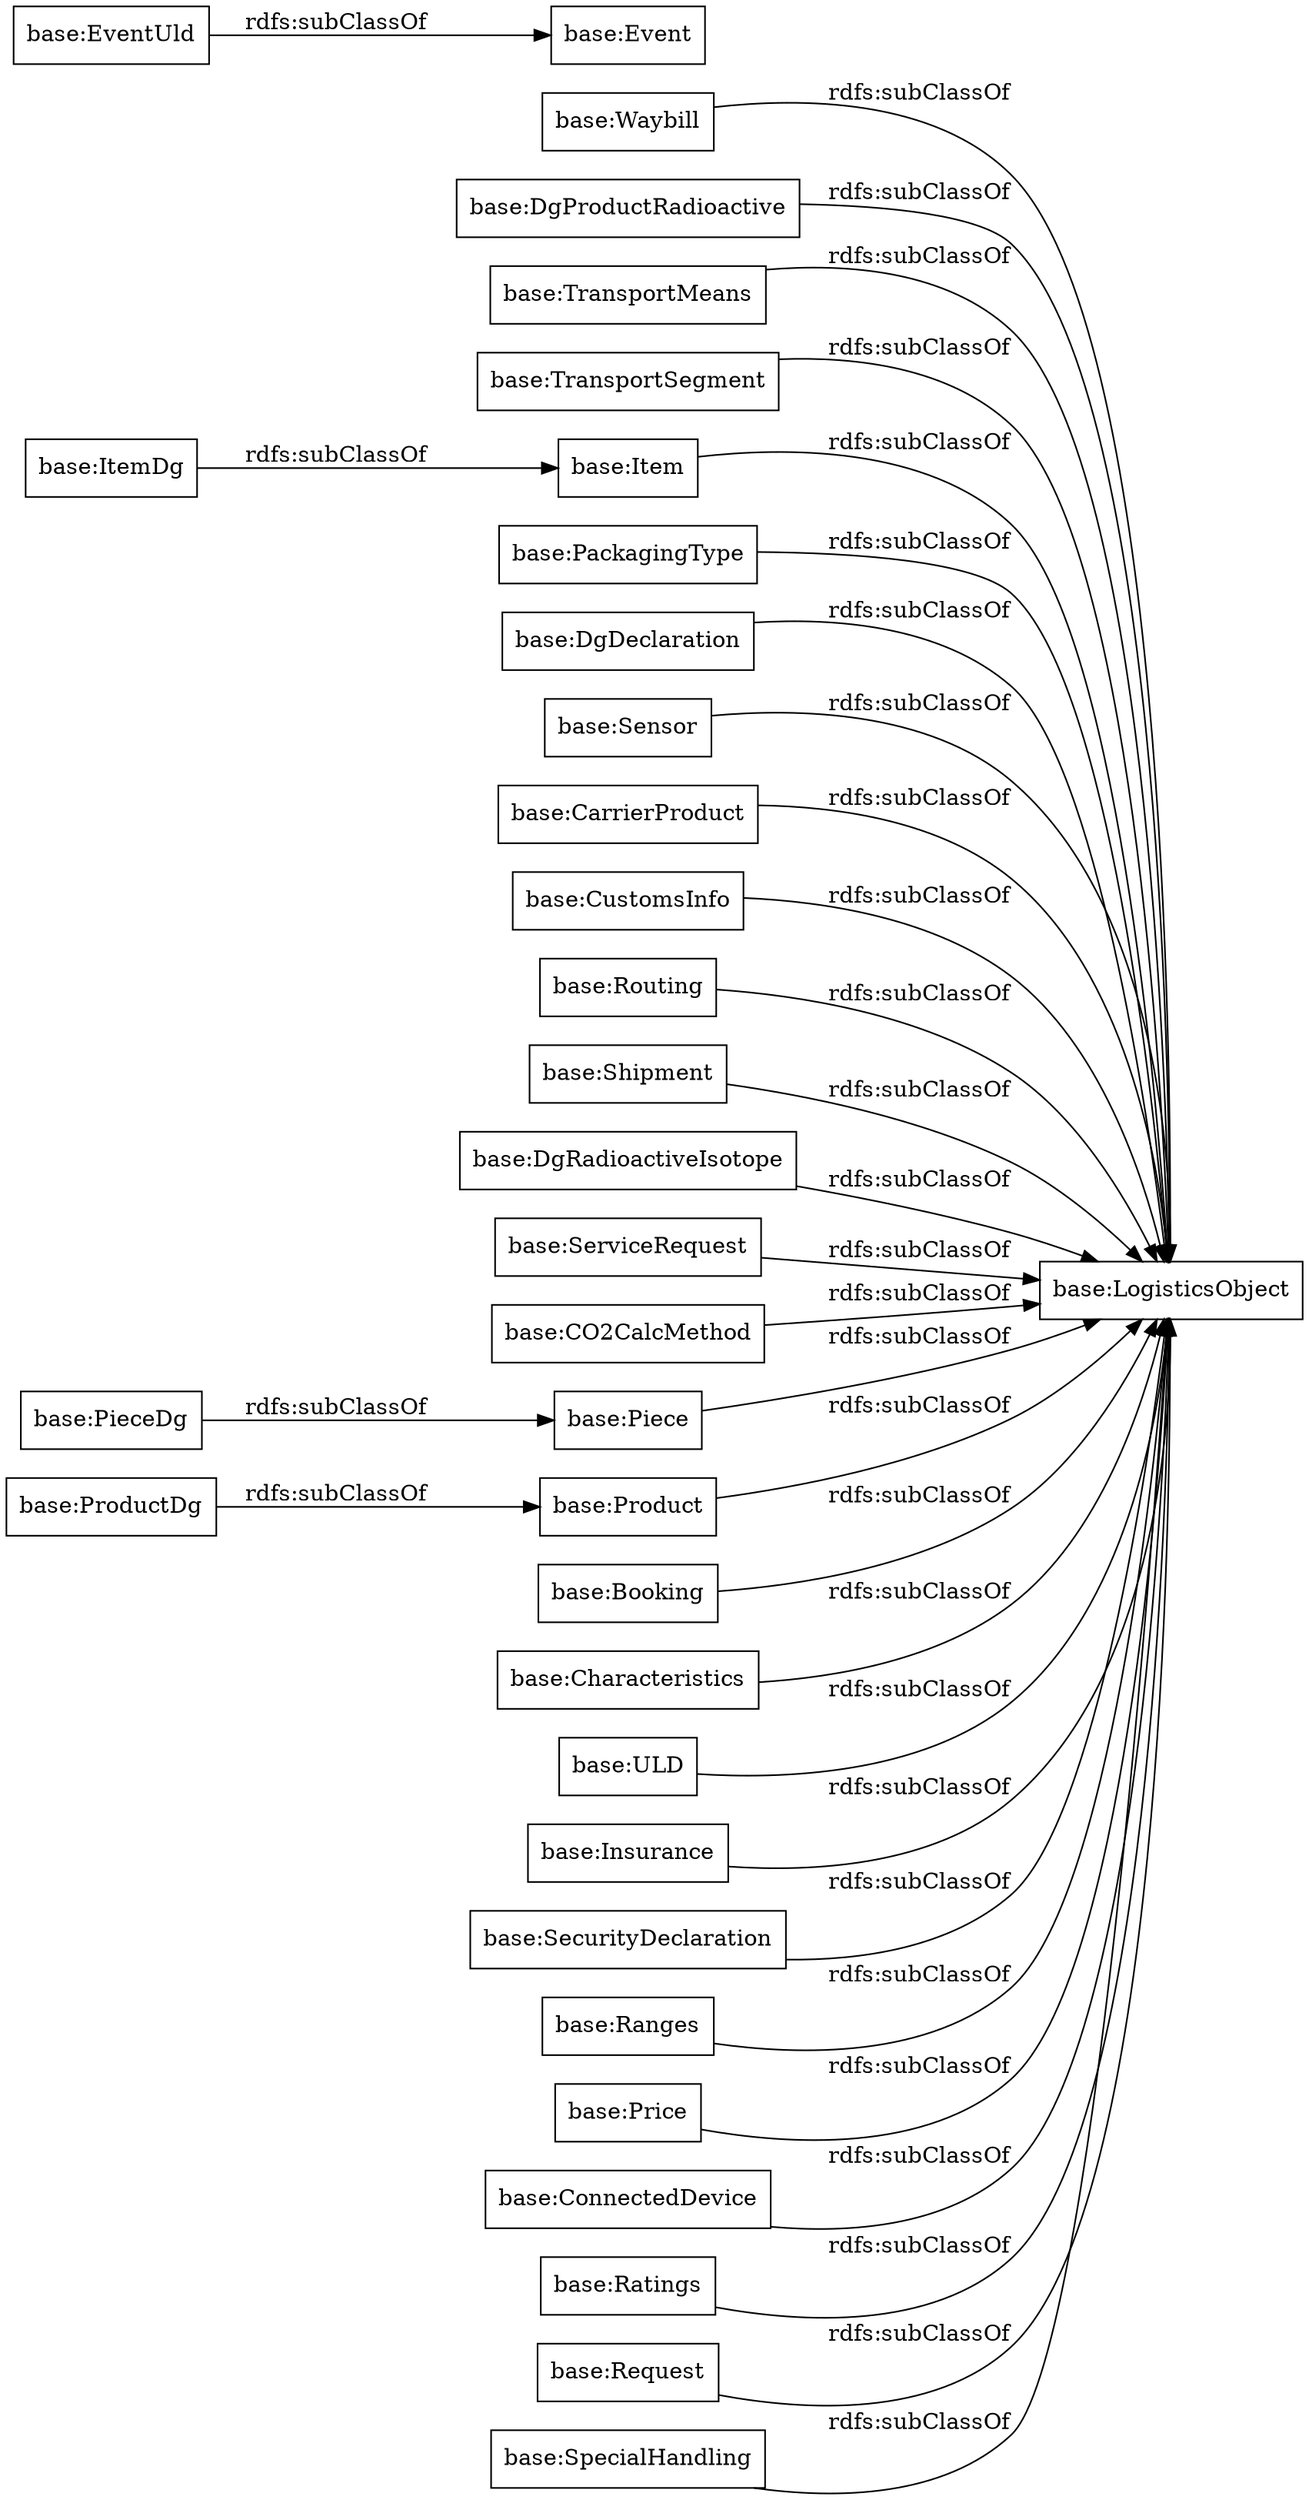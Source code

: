 digraph ar2dtool_diagram { 
rankdir=LR;
size="1000"
node [shape = rectangle, color="black"]; "base:Waybill" "base:ProductDg" "base:Event" "base:DgProductRadioactive" "base:TransportMeans" "base:LogisticsObject" "base:TransportSegment" "base:Item" "base:PackagingType" "base:DgDeclaration" "base:Sensor" "base:CarrierProduct" "base:CustomsInfo" "base:Routing" "base:Shipment" "base:DgRadioactiveIsotope" "base:ServiceRequest" "base:EventUld" "base:CO2CalcMethod" "base:Piece" "base:Product" "base:Booking" "base:Characteristics" "base:ItemDg" "base:ULD" "base:Insurance" "base:SecurityDeclaration" "base:Ranges" "base:Price" "base:ConnectedDevice" "base:Ratings" "base:Request" "base:PieceDg" "base:SpecialHandling" ; /*classes style*/
	"base:Price" -> "base:LogisticsObject" [ label = "rdfs:subClassOf" ];
	"base:DgRadioactiveIsotope" -> "base:LogisticsObject" [ label = "rdfs:subClassOf" ];
	"base:ConnectedDevice" -> "base:LogisticsObject" [ label = "rdfs:subClassOf" ];
	"base:ItemDg" -> "base:Item" [ label = "rdfs:subClassOf" ];
	"base:Product" -> "base:LogisticsObject" [ label = "rdfs:subClassOf" ];
	"base:Ranges" -> "base:LogisticsObject" [ label = "rdfs:subClassOf" ];
	"base:CO2CalcMethod" -> "base:LogisticsObject" [ label = "rdfs:subClassOf" ];
	"base:Piece" -> "base:LogisticsObject" [ label = "rdfs:subClassOf" ];
	"base:PackagingType" -> "base:LogisticsObject" [ label = "rdfs:subClassOf" ];
	"base:Characteristics" -> "base:LogisticsObject" [ label = "rdfs:subClassOf" ];
	"base:Waybill" -> "base:LogisticsObject" [ label = "rdfs:subClassOf" ];
	"base:Sensor" -> "base:LogisticsObject" [ label = "rdfs:subClassOf" ];
	"base:SpecialHandling" -> "base:LogisticsObject" [ label = "rdfs:subClassOf" ];
	"base:Insurance" -> "base:LogisticsObject" [ label = "rdfs:subClassOf" ];
	"base:DgProductRadioactive" -> "base:LogisticsObject" [ label = "rdfs:subClassOf" ];
	"base:DgDeclaration" -> "base:LogisticsObject" [ label = "rdfs:subClassOf" ];
	"base:ULD" -> "base:LogisticsObject" [ label = "rdfs:subClassOf" ];
	"base:PieceDg" -> "base:Piece" [ label = "rdfs:subClassOf" ];
	"base:Shipment" -> "base:LogisticsObject" [ label = "rdfs:subClassOf" ];
	"base:ProductDg" -> "base:Product" [ label = "rdfs:subClassOf" ];
	"base:Request" -> "base:LogisticsObject" [ label = "rdfs:subClassOf" ];
	"base:TransportSegment" -> "base:LogisticsObject" [ label = "rdfs:subClassOf" ];
	"base:SecurityDeclaration" -> "base:LogisticsObject" [ label = "rdfs:subClassOf" ];
	"base:EventUld" -> "base:Event" [ label = "rdfs:subClassOf" ];
	"base:Item" -> "base:LogisticsObject" [ label = "rdfs:subClassOf" ];
	"base:CustomsInfo" -> "base:LogisticsObject" [ label = "rdfs:subClassOf" ];
	"base:ServiceRequest" -> "base:LogisticsObject" [ label = "rdfs:subClassOf" ];
	"base:TransportMeans" -> "base:LogisticsObject" [ label = "rdfs:subClassOf" ];
	"base:Ratings" -> "base:LogisticsObject" [ label = "rdfs:subClassOf" ];
	"base:Booking" -> "base:LogisticsObject" [ label = "rdfs:subClassOf" ];
	"base:Routing" -> "base:LogisticsObject" [ label = "rdfs:subClassOf" ];
	"base:CarrierProduct" -> "base:LogisticsObject" [ label = "rdfs:subClassOf" ];

}
